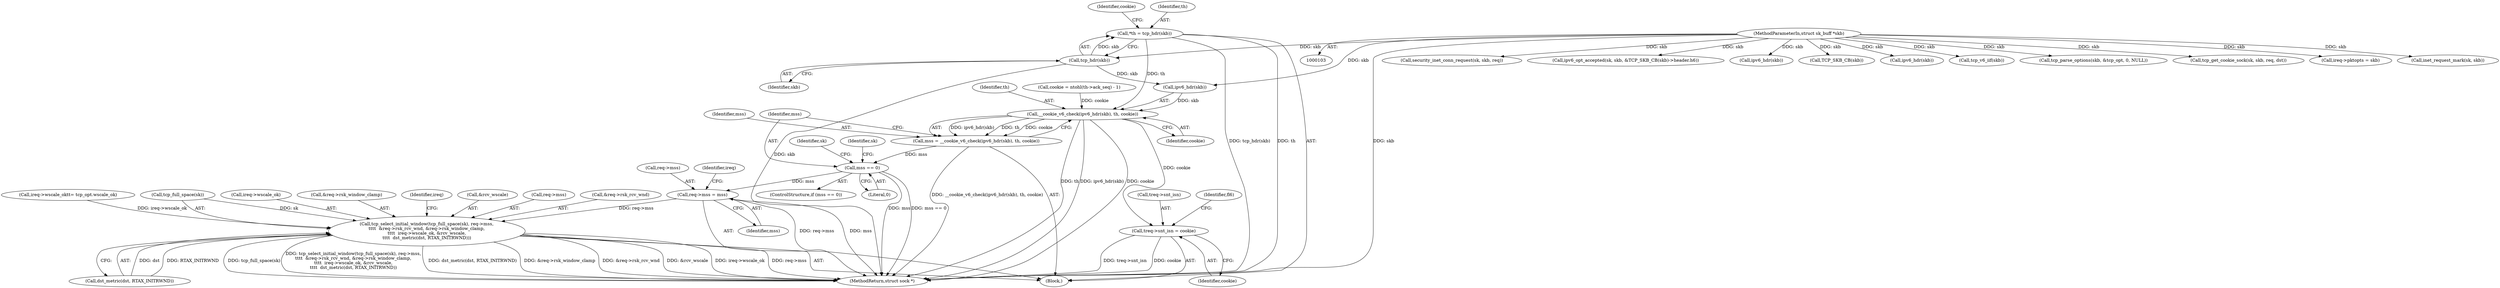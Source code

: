 digraph "0_linux_45f6fad84cc305103b28d73482b344d7f5b76f39_14@pointer" {
"1000121" [label="(Call,*th = tcp_hdr(skb))"];
"1000123" [label="(Call,tcp_hdr(skb))"];
"1000105" [label="(MethodParameterIn,struct sk_buff *skb)"];
"1000161" [label="(Call,__cookie_v6_check(ipv6_hdr(skb), th, cookie))"];
"1000159" [label="(Call,mss = __cookie_v6_check(ipv6_hdr(skb), th, cookie))"];
"1000167" [label="(Call,mss == 0)"];
"1000231" [label="(Call,req->mss = mss)"];
"1000509" [label="(Call,tcp_select_initial_window(tcp_full_space(sk), req->mss,\n\t\t\t\t  &req->rsk_rcv_wnd, &req->rsk_window_clamp,\n\t\t\t\t  ireq->wscale_ok, &rcv_wscale,\n\t\t\t\t  dst_metric(dst, RTAX_INITRWND)))"];
"1000416" [label="(Call,treq->snt_isn = cookie)"];
"1000160" [label="(Identifier,mss)"];
"1000166" [label="(ControlStructure,if (mss == 0))"];
"1000226" [label="(Call,security_inet_conn_request(sk, skb, req))"];
"1000269" [label="(Call,ipv6_opt_accepted(sk, skb, &TCP_SKB_CB(skb)->header.h6))"];
"1000231" [label="(Call,req->mss = mss)"];
"1000373" [label="(Call,ireq->wscale_ok\t\t= tcp_opt.wscale_ok)"];
"1000528" [label="(Call,dst_metric(dst, RTAX_INITRWND))"];
"1000161" [label="(Call,__cookie_v6_check(ipv6_hdr(skb), th, cookie))"];
"1000127" [label="(Identifier,cookie)"];
"1000162" [label="(Call,ipv6_hdr(skb))"];
"1000122" [label="(Identifier,th)"];
"1000416" [label="(Call,treq->snt_isn = cookie)"];
"1000232" [label="(Call,req->mss)"];
"1000169" [label="(Literal,0)"];
"1000256" [label="(Call,ipv6_hdr(skb))"];
"1000165" [label="(Identifier,cookie)"];
"1000168" [label="(Identifier,mss)"];
"1000275" [label="(Call,TCP_SKB_CB(skb))"];
"1000264" [label="(Call,ipv6_hdr(skb))"];
"1000167" [label="(Call,mss == 0)"];
"1000345" [label="(Call,tcp_v6_iif(skb))"];
"1000159" [label="(Call,mss = __cookie_v6_check(ipv6_hdr(skb), th, cookie))"];
"1000417" [label="(Call,treq->snt_isn)"];
"1000121" [label="(Call,*th = tcp_hdr(skb))"];
"1000510" [label="(Call,tcp_full_space(sk))"];
"1000523" [label="(Call,ireq->wscale_ok)"];
"1000519" [label="(Call,&req->rsk_window_clamp)"];
"1000427" [label="(Identifier,fl6)"];
"1000164" [label="(Identifier,th)"];
"1000178" [label="(Identifier,sk)"];
"1000533" [label="(Identifier,ireq)"];
"1000173" [label="(Identifier,sk)"];
"1000186" [label="(Call,tcp_parse_options(skb, &tcp_opt, 0, NULL))"];
"1000238" [label="(Identifier,ireq)"];
"1000548" [label="(Call,tcp_get_cookie_sock(sk, skb, req, dst))"];
"1000126" [label="(Call,cookie = ntohl(th->ack_seq) - 1)"];
"1000526" [label="(Call,&rcv_wscale)"];
"1000512" [label="(Call,req->mss)"];
"1000105" [label="(MethodParameterIn,struct sk_buff *skb)"];
"1000316" [label="(Call,ireq->pktopts = skb)"];
"1000561" [label="(MethodReturn,struct sock *)"];
"1000235" [label="(Identifier,mss)"];
"1000106" [label="(Block,)"];
"1000509" [label="(Call,tcp_select_initial_window(tcp_full_space(sk), req->mss,\n\t\t\t\t  &req->rsk_rcv_wnd, &req->rsk_window_clamp,\n\t\t\t\t  ireq->wscale_ok, &rcv_wscale,\n\t\t\t\t  dst_metric(dst, RTAX_INITRWND)))"];
"1000351" [label="(Call,inet_request_mark(sk, skb))"];
"1000515" [label="(Call,&req->rsk_rcv_wnd)"];
"1000420" [label="(Identifier,cookie)"];
"1000123" [label="(Call,tcp_hdr(skb))"];
"1000124" [label="(Identifier,skb)"];
"1000121" -> "1000106"  [label="AST: "];
"1000121" -> "1000123"  [label="CFG: "];
"1000122" -> "1000121"  [label="AST: "];
"1000123" -> "1000121"  [label="AST: "];
"1000127" -> "1000121"  [label="CFG: "];
"1000121" -> "1000561"  [label="DDG: tcp_hdr(skb)"];
"1000121" -> "1000561"  [label="DDG: th"];
"1000123" -> "1000121"  [label="DDG: skb"];
"1000121" -> "1000161"  [label="DDG: th"];
"1000123" -> "1000124"  [label="CFG: "];
"1000124" -> "1000123"  [label="AST: "];
"1000123" -> "1000561"  [label="DDG: skb"];
"1000105" -> "1000123"  [label="DDG: skb"];
"1000123" -> "1000162"  [label="DDG: skb"];
"1000105" -> "1000103"  [label="AST: "];
"1000105" -> "1000561"  [label="DDG: skb"];
"1000105" -> "1000162"  [label="DDG: skb"];
"1000105" -> "1000186"  [label="DDG: skb"];
"1000105" -> "1000226"  [label="DDG: skb"];
"1000105" -> "1000256"  [label="DDG: skb"];
"1000105" -> "1000264"  [label="DDG: skb"];
"1000105" -> "1000269"  [label="DDG: skb"];
"1000105" -> "1000275"  [label="DDG: skb"];
"1000105" -> "1000316"  [label="DDG: skb"];
"1000105" -> "1000345"  [label="DDG: skb"];
"1000105" -> "1000351"  [label="DDG: skb"];
"1000105" -> "1000548"  [label="DDG: skb"];
"1000161" -> "1000159"  [label="AST: "];
"1000161" -> "1000165"  [label="CFG: "];
"1000162" -> "1000161"  [label="AST: "];
"1000164" -> "1000161"  [label="AST: "];
"1000165" -> "1000161"  [label="AST: "];
"1000159" -> "1000161"  [label="CFG: "];
"1000161" -> "1000561"  [label="DDG: th"];
"1000161" -> "1000561"  [label="DDG: ipv6_hdr(skb)"];
"1000161" -> "1000561"  [label="DDG: cookie"];
"1000161" -> "1000159"  [label="DDG: ipv6_hdr(skb)"];
"1000161" -> "1000159"  [label="DDG: th"];
"1000161" -> "1000159"  [label="DDG: cookie"];
"1000162" -> "1000161"  [label="DDG: skb"];
"1000126" -> "1000161"  [label="DDG: cookie"];
"1000161" -> "1000416"  [label="DDG: cookie"];
"1000159" -> "1000106"  [label="AST: "];
"1000160" -> "1000159"  [label="AST: "];
"1000168" -> "1000159"  [label="CFG: "];
"1000159" -> "1000561"  [label="DDG: __cookie_v6_check(ipv6_hdr(skb), th, cookie)"];
"1000159" -> "1000167"  [label="DDG: mss"];
"1000167" -> "1000166"  [label="AST: "];
"1000167" -> "1000169"  [label="CFG: "];
"1000168" -> "1000167"  [label="AST: "];
"1000169" -> "1000167"  [label="AST: "];
"1000173" -> "1000167"  [label="CFG: "];
"1000178" -> "1000167"  [label="CFG: "];
"1000167" -> "1000561"  [label="DDG: mss"];
"1000167" -> "1000561"  [label="DDG: mss == 0"];
"1000167" -> "1000231"  [label="DDG: mss"];
"1000231" -> "1000106"  [label="AST: "];
"1000231" -> "1000235"  [label="CFG: "];
"1000232" -> "1000231"  [label="AST: "];
"1000235" -> "1000231"  [label="AST: "];
"1000238" -> "1000231"  [label="CFG: "];
"1000231" -> "1000561"  [label="DDG: mss"];
"1000231" -> "1000561"  [label="DDG: req->mss"];
"1000231" -> "1000509"  [label="DDG: req->mss"];
"1000509" -> "1000106"  [label="AST: "];
"1000509" -> "1000528"  [label="CFG: "];
"1000510" -> "1000509"  [label="AST: "];
"1000512" -> "1000509"  [label="AST: "];
"1000515" -> "1000509"  [label="AST: "];
"1000519" -> "1000509"  [label="AST: "];
"1000523" -> "1000509"  [label="AST: "];
"1000526" -> "1000509"  [label="AST: "];
"1000528" -> "1000509"  [label="AST: "];
"1000533" -> "1000509"  [label="CFG: "];
"1000509" -> "1000561"  [label="DDG: tcp_select_initial_window(tcp_full_space(sk), req->mss,\n\t\t\t\t  &req->rsk_rcv_wnd, &req->rsk_window_clamp,\n\t\t\t\t  ireq->wscale_ok, &rcv_wscale,\n\t\t\t\t  dst_metric(dst, RTAX_INITRWND))"];
"1000509" -> "1000561"  [label="DDG: dst_metric(dst, RTAX_INITRWND)"];
"1000509" -> "1000561"  [label="DDG: &req->rsk_window_clamp"];
"1000509" -> "1000561"  [label="DDG: &req->rsk_rcv_wnd"];
"1000509" -> "1000561"  [label="DDG: &rcv_wscale"];
"1000509" -> "1000561"  [label="DDG: ireq->wscale_ok"];
"1000509" -> "1000561"  [label="DDG: req->mss"];
"1000509" -> "1000561"  [label="DDG: tcp_full_space(sk)"];
"1000510" -> "1000509"  [label="DDG: sk"];
"1000373" -> "1000509"  [label="DDG: ireq->wscale_ok"];
"1000528" -> "1000509"  [label="DDG: dst"];
"1000528" -> "1000509"  [label="DDG: RTAX_INITRWND"];
"1000416" -> "1000106"  [label="AST: "];
"1000416" -> "1000420"  [label="CFG: "];
"1000417" -> "1000416"  [label="AST: "];
"1000420" -> "1000416"  [label="AST: "];
"1000427" -> "1000416"  [label="CFG: "];
"1000416" -> "1000561"  [label="DDG: cookie"];
"1000416" -> "1000561"  [label="DDG: treq->snt_isn"];
}
